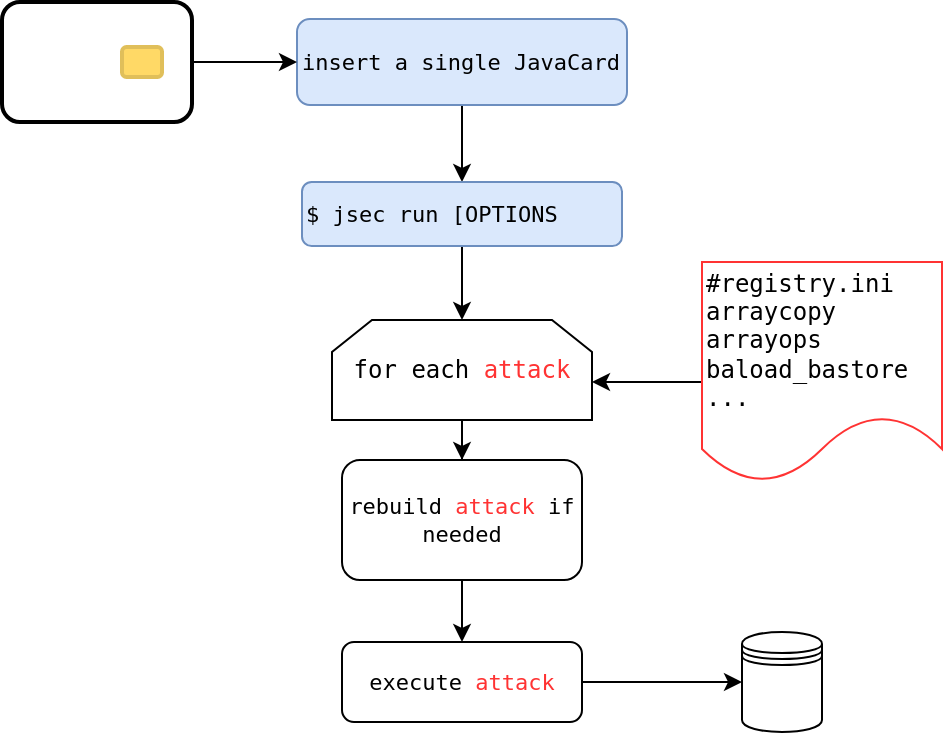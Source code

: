 <mxfile version="12.1.3" pages="1"><diagram id="N371JJnIcTTITjb7h_Y3" name="Page-1"><mxGraphModel dx="970" dy="427" grid="1" gridSize="10" guides="1" tooltips="1" connect="1" arrows="1" fold="1" page="1" pageScale="1" pageWidth="850" pageHeight="1100" math="0" shadow="0"><root><mxCell id="0"/><mxCell id="1" parent="0"/><mxCell id="oHMBUnALELnzo-ueHaX6-44" value="" style="edgeStyle=orthogonalEdgeStyle;rounded=0;orthogonalLoop=1;jettySize=auto;html=1;fontFamily=monospace;fontSize=11;" edge="1" parent="1" source="oHMBUnALELnzo-ueHaX6-1" target="oHMBUnALELnzo-ueHaX6-39"><mxGeometry relative="1" as="geometry"><mxPoint x="340" y="310" as="targetPoint"/></mxGeometry></mxCell><mxCell id="oHMBUnALELnzo-ueHaX6-47" style="edgeStyle=orthogonalEdgeStyle;rounded=0;orthogonalLoop=1;jettySize=auto;html=1;entryX=0.5;entryY=0;entryDx=0;entryDy=0;fontFamily=monospace;fontSize=11;" edge="1" parent="1" source="oHMBUnALELnzo-ueHaX6-39" target="oHMBUnALELnzo-ueHaX6-22"><mxGeometry relative="1" as="geometry"/></mxCell><mxCell id="oHMBUnALELnzo-ueHaX6-39" value="rebuild &lt;font color=&quot;#FF3333&quot;&gt;attack&lt;/font&gt; if needed" style="rounded=1;whiteSpace=wrap;html=1;shadow=0;glass=0;comic=0;strokeColor=#000000;strokeWidth=1;fillColor=#FFFFFF;gradientColor=none;fontFamily=monospace;fontSize=11;" vertex="1" parent="1"><mxGeometry x="280" y="259" width="120" height="60" as="geometry"/></mxCell><mxCell id="oHMBUnALELnzo-ueHaX6-60" style="edgeStyle=orthogonalEdgeStyle;rounded=0;orthogonalLoop=1;jettySize=auto;html=1;entryX=0.5;entryY=0;entryDx=0;entryDy=0;fontFamily=monospace;fontSize=11;" edge="1" parent="1" source="oHMBUnALELnzo-ueHaX6-53" target="oHMBUnALELnzo-ueHaX6-59"><mxGeometry relative="1" as="geometry"/></mxCell><mxCell id="oHMBUnALELnzo-ueHaX6-64" style="edgeStyle=orthogonalEdgeStyle;rounded=0;orthogonalLoop=1;jettySize=auto;html=1;fontFamily=monospace;fontSize=11;" edge="1" parent="1" source="oHMBUnALELnzo-ueHaX6-59" target="oHMBUnALELnzo-ueHaX6-1"><mxGeometry relative="1" as="geometry"/></mxCell><mxCell id="oHMBUnALELnzo-ueHaX6-59" value="&lt;font face=&quot;monospace&quot;&gt;$ jsec run [OPTIONS&lt;/font&gt;" style="rounded=1;whiteSpace=wrap;html=1;shadow=0;glass=0;comic=0;strokeColor=#6c8ebf;strokeWidth=1;fillColor=#dae8fc;fontFamily=monospace;fontSize=11;align=left;" vertex="1" parent="1"><mxGeometry x="260" y="120" width="160" height="32" as="geometry"/></mxCell><mxCell id="oHMBUnALELnzo-ueHaX6-66" value="" style="group" vertex="1" connectable="0" parent="1"><mxGeometry x="130.5" y="30" width="292" height="60" as="geometry"/></mxCell><mxCell id="oHMBUnALELnzo-ueHaX6-25" value="" style="group" vertex="1" connectable="0" parent="oHMBUnALELnzo-ueHaX6-66"><mxGeometry width="95" height="60" as="geometry"/></mxCell><mxCell id="oHMBUnALELnzo-ueHaX6-18" value="" style="rounded=1;whiteSpace=wrap;html=1;shadow=0;glass=0;comic=0;strokeColor=#000000;strokeWidth=2;fillColor=#ffffff;fontFamily=typewriter;gradientColor=none;perimeterSpacing=0;" vertex="1" parent="oHMBUnALELnzo-ueHaX6-25"><mxGeometry x="-20.5" width="95" height="60" as="geometry"/></mxCell><mxCell id="oHMBUnALELnzo-ueHaX6-20" value="" style="rounded=1;whiteSpace=wrap;html=1;shadow=0;glass=0;comic=0;strokeColor=#E0BF5A;strokeWidth=2;fillColor=#FFD966;fontFamily=typewriter;" vertex="1" parent="oHMBUnALELnzo-ueHaX6-25"><mxGeometry x="39.5" y="22.5" width="20" height="15" as="geometry"/></mxCell><mxCell id="oHMBUnALELnzo-ueHaX6-53" value="&lt;div&gt;insert a single JavaCard&lt;/div&gt;" style="rounded=1;whiteSpace=wrap;html=1;shadow=0;glass=0;comic=0;strokeColor=#6c8ebf;strokeWidth=1;fillColor=#dae8fc;fontFamily=monospace;fontSize=11;align=left;" vertex="1" parent="oHMBUnALELnzo-ueHaX6-66"><mxGeometry x="127" y="8.5" width="165" height="43" as="geometry"/></mxCell><mxCell id="oHMBUnALELnzo-ueHaX6-56" style="edgeStyle=orthogonalEdgeStyle;rounded=0;orthogonalLoop=1;jettySize=auto;html=1;entryX=0;entryY=0.5;entryDx=0;entryDy=0;fontFamily=monospace;fontSize=11;" edge="1" parent="oHMBUnALELnzo-ueHaX6-66" source="oHMBUnALELnzo-ueHaX6-18" target="oHMBUnALELnzo-ueHaX6-53"><mxGeometry relative="1" as="geometry"/></mxCell><mxCell id="oHMBUnALELnzo-ueHaX6-68" value="" style="group;container=1;" vertex="1" connectable="0" parent="1"><mxGeometry x="275" y="160" width="305" height="110" as="geometry"><mxRectangle x="275" y="160" width="50" height="44" as="alternateBounds"/></mxGeometry></mxCell><mxCell id="oHMBUnALELnzo-ueHaX6-71" value="" style="group" vertex="1" connectable="0" parent="oHMBUnALELnzo-ueHaX6-68"><mxGeometry width="305" height="110" as="geometry"/></mxCell><mxCell id="oHMBUnALELnzo-ueHaX6-1" value="for each &lt;font color=&quot;#FF3333&quot;&gt;attack&lt;/font&gt;" style="shape=loopLimit;whiteSpace=wrap;html=1;fontFamily=monospace;" vertex="1" parent="oHMBUnALELnzo-ueHaX6-71"><mxGeometry y="29" width="130" height="50" as="geometry"/></mxCell><mxCell id="oHMBUnALELnzo-ueHaX6-73" style="edgeStyle=orthogonalEdgeStyle;rounded=0;orthogonalLoop=1;jettySize=auto;html=1;" edge="1" parent="oHMBUnALELnzo-ueHaX6-71" source="oHMBUnALELnzo-ueHaX6-11"><mxGeometry relative="1" as="geometry"><mxPoint x="130" y="60" as="targetPoint"/><Array as="points"><mxPoint x="130" y="60"/></Array></mxGeometry></mxCell><mxCell id="oHMBUnALELnzo-ueHaX6-11" value="#registry.ini&lt;br&gt;arraycopy&lt;br&gt;arrayops&lt;br&gt;baload_bastore&lt;br&gt;...&lt;br&gt;" style="shape=document;boundedLbl=1;strokeColor=#FF3333;fillColor=#ffffff;fontFamily=monospace;align=left;labelBorderColor=none;whiteSpace=wrap;html=1;textDirection=ltr;verticalAlign=middle;horizontal=1;strokeWidth=1;" vertex="1" parent="oHMBUnALELnzo-ueHaX6-71"><mxGeometry x="185" width="120" height="110" as="geometry"/></mxCell><mxCell id="oHMBUnALELnzo-ueHaX6-72" value="" style="group" vertex="1" connectable="0" parent="1"><mxGeometry x="280" y="340" width="260" height="60" as="geometry"/></mxCell><mxCell id="oHMBUnALELnzo-ueHaX6-65" value="" style="group" vertex="1" connectable="0" parent="oHMBUnALELnzo-ueHaX6-72"><mxGeometry width="260" height="60" as="geometry"/></mxCell><mxCell id="oHMBUnALELnzo-ueHaX6-22" value="&lt;font style=&quot;font-size: 11px&quot; face=&quot;monospace&quot;&gt;execute &lt;font color=&quot;#FF3333&quot;&gt;attack&lt;/font&gt;&lt;br&gt;&lt;/font&gt;" style="rounded=1;whiteSpace=wrap;html=1;shadow=0;glass=0;comic=0;strokeColor=#000000;strokeWidth=1;fillColor=#FFFFFF;gradientColor=none;fontFamily=typewriter;" vertex="1" parent="oHMBUnALELnzo-ueHaX6-65"><mxGeometry y="10" width="120" height="40" as="geometry"/></mxCell><mxCell id="oHMBUnALELnzo-ueHaX6-51" value="" style="shape=datastore;whiteSpace=wrap;html=1;rounded=1;shadow=0;glass=0;comic=0;strokeColor=#000000;strokeWidth=1;fillColor=#FFFFFF;gradientColor=none;fontFamily=monospace;fontSize=11;align=left;" vertex="1" parent="oHMBUnALELnzo-ueHaX6-65"><mxGeometry x="200" y="5" width="40" height="50" as="geometry"/></mxCell><mxCell id="oHMBUnALELnzo-ueHaX6-52" style="edgeStyle=orthogonalEdgeStyle;rounded=0;orthogonalLoop=1;jettySize=auto;html=1;fontFamily=monospace;fontSize=11;" edge="1" parent="oHMBUnALELnzo-ueHaX6-65" source="oHMBUnALELnzo-ueHaX6-22" target="oHMBUnALELnzo-ueHaX6-51"><mxGeometry relative="1" as="geometry"/></mxCell></root></mxGraphModel></diagram></mxfile>